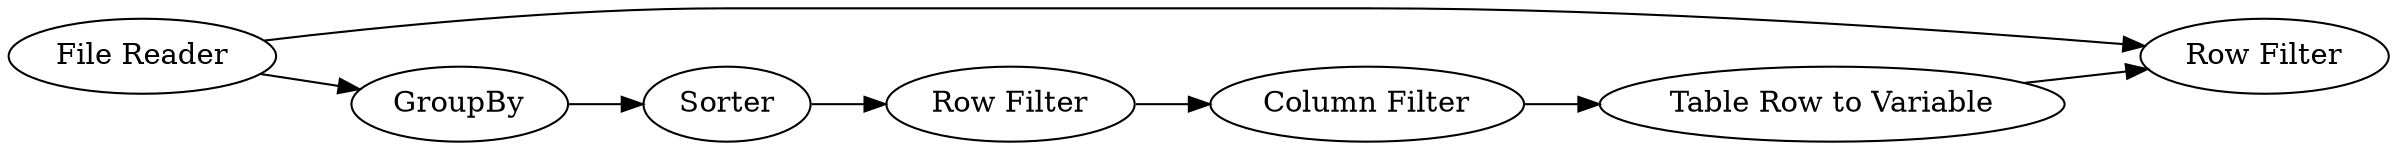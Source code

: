 digraph {
	12 -> 13
	7 -> 8
	8 -> 9
	9 -> 10
	14 -> 13
	10 -> 12
	14 -> 7
	13 [label="Row Filter"]
	7 [label=GroupBy]
	9 [label="Row Filter"]
	10 [label="Column Filter"]
	8 [label=Sorter]
	14 [label="File Reader"]
	12 [label="Table Row to Variable"]
	rankdir=LR
}
